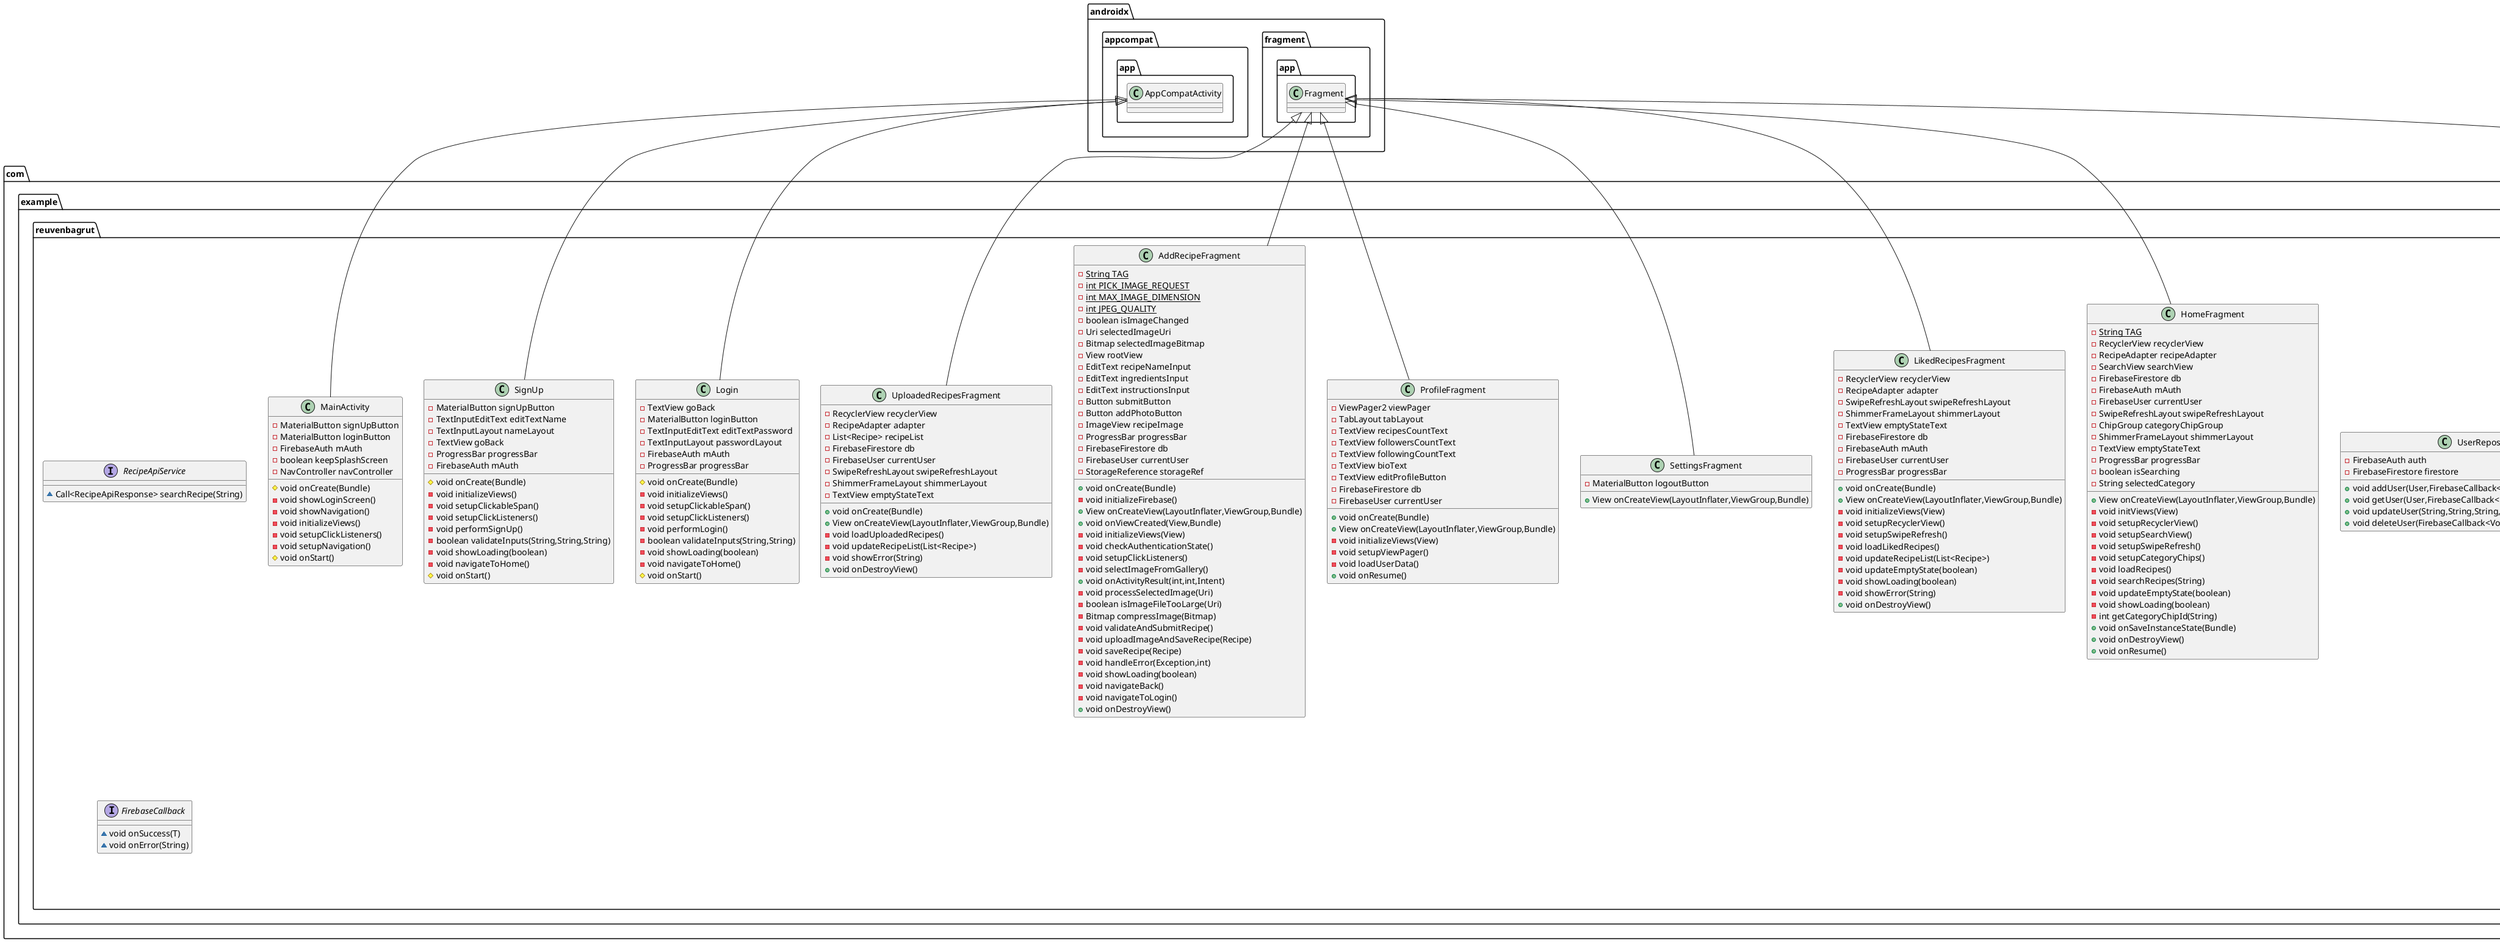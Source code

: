 @startuml
class com.example.reuvenbagrut.ProfileFragment {
- ViewPager2 viewPager
- TabLayout tabLayout
- TextView recipesCountText
- TextView followersCountText
- TextView followingCountText
- TextView bioText
- TextView editProfileButton
- FirebaseFirestore db
- FirebaseUser currentUser
+ void onCreate(Bundle)
+ View onCreateView(LayoutInflater,ViewGroup,Bundle)
- void initializeViews(View)
- void setupViewPager()
- void loadUserData()
+ void onResume()
}


class com.example.reuvenbagrut.AddRecipeFragment {
- {static} String TAG
- {static} int PICK_IMAGE_REQUEST
- {static} int MAX_IMAGE_DIMENSION
- {static} int JPEG_QUALITY
- boolean isImageChanged
- Uri selectedImageUri
- Bitmap selectedImageBitmap
- View rootView
- EditText recipeNameInput
- EditText ingredientsInput
- EditText instructionsInput
- Button submitButton
- Button addPhotoButton
- ImageView recipeImage
- ProgressBar progressBar
- FirebaseFirestore db
- FirebaseUser currentUser
- StorageReference storageRef
+ void onCreate(Bundle)
- void initializeFirebase()
+ View onCreateView(LayoutInflater,ViewGroup,Bundle)
+ void onViewCreated(View,Bundle)
- void initializeViews(View)
- void checkAuthenticationState()
- void setupClickListeners()
- void selectImageFromGallery()
+ void onActivityResult(int,int,Intent)
- void processSelectedImage(Uri)
- boolean isImageFileTooLarge(Uri)
- Bitmap compressImage(Bitmap)
- void validateAndSubmitRecipe()
- void uploadImageAndSaveRecipe(Recipe)
- void saveRecipe(Recipe)
- void handleError(Exception,int)
- void showLoading(boolean)
- void navigateBack()
- void navigateToLogin()
+ void onDestroyView()
}


interface com.example.reuvenbagrut.RecipeApiService {
~ Call<RecipeApiResponse> searchRecipe(String)
}

class com.example.reuvenbagrut.UploadedRecipesFragment {
- RecyclerView recyclerView
- RecipeAdapter adapter
- List<Recipe> recipeList
- FirebaseFirestore db
- FirebaseUser currentUser
- SwipeRefreshLayout swipeRefreshLayout
- ShimmerFrameLayout shimmerLayout
- TextView emptyStateText
+ void onCreate(Bundle)
+ View onCreateView(LayoutInflater,ViewGroup,Bundle)
- void loadUploadedRecipes()
- void updateRecipeList(List<Recipe>)
- void showError(String)
+ void onDestroyView()
}


class com.example.reuvenbagrut.Login {
- TextView goBack
- MaterialButton loginButton
- TextInputEditText editTextPassword
- TextInputLayout passwordLayout
- FirebaseAuth mAuth
- ProgressBar progressBar
# void onCreate(Bundle)
- void initializeViews()
- void setupClickableSpan()
- void setupClickListeners()
- void performLogin()
- boolean validateInputs(String,String)
- void showLoading(boolean)
- void navigateToHome()
# void onStart()
}


class com.example.reuvenbagrut.SignUp {
- MaterialButton signUpButton
- TextInputEditText editTextName
- TextInputLayout nameLayout
- TextView goBack
- ProgressBar progressBar
- FirebaseAuth mAuth
# void onCreate(Bundle)
- void initializeViews()
- void setupClickableSpan()
- void setupClickListeners()
- void performSignUp()
- boolean validateInputs(String,String,String)
- void showLoading(boolean)
- void navigateToHome()
# void onStart()
}


class com.example.reuvenbagrut.HomeFragment {
- {static} String TAG
- RecyclerView recyclerView
- RecipeAdapter recipeAdapter
- SearchView searchView
- FirebaseFirestore db
- FirebaseAuth mAuth
- FirebaseUser currentUser
- SwipeRefreshLayout swipeRefreshLayout
- ChipGroup categoryChipGroup
- ShimmerFrameLayout shimmerLayout
- TextView emptyStateText
- ProgressBar progressBar
- boolean isSearching
- String selectedCategory
+ View onCreateView(LayoutInflater,ViewGroup,Bundle)
- void initViews(View)
- void setupRecyclerView()
- void setupSearchView()
- void setupSwipeRefresh()
- void setupCategoryChips()
- void loadRecipes()
- void searchRecipes(String)
- void updateEmptyState(boolean)
- void showLoading(boolean)
- int getCategoryChipId(String)
+ void onSaveInstanceState(Bundle)
+ void onDestroyView()
+ void onResume()
}


class com.example.reuvenbagrut.LikedRecipesFragment {
- RecyclerView recyclerView
- RecipeAdapter adapter
- SwipeRefreshLayout swipeRefreshLayout
- ShimmerFrameLayout shimmerLayout
- TextView emptyStateText
- FirebaseFirestore db
- FirebaseAuth mAuth
- FirebaseUser currentUser
- ProgressBar progressBar
+ void onCreate(Bundle)
+ View onCreateView(LayoutInflater,ViewGroup,Bundle)
- void initializeViews(View)
- void setupRecyclerView()
- void setupSwipeRefresh()
- void loadLikedRecipes()
- void updateRecipeList(List<Recipe>)
- void updateEmptyState(boolean)
- void showLoading(boolean)
- void showError(String)
+ void onDestroyView()
}


class com.example.reuvenbagrut.UserRepository {
- FirebaseAuth auth
- FirebaseFirestore firestore
+ void addUser(User,FirebaseCallback<User>)
+ void getUser(User,FirebaseCallback<User>)
+ void updateUser(String,String,String,Uri,FirebaseCallback<Void>)
+ void deleteUser(FirebaseCallback<Void>)
}


class com.example.reuvenbagrut.MainActivity {
- MaterialButton signUpButton
- MaterialButton loginButton
- FirebaseAuth mAuth
- boolean keepSplashScreen
- NavController navController
# void onCreate(Bundle)
- void showLoginScreen()
- void showNavigation()
- void initializeViews()
- void setupClickListeners()
- void setupNavigation()
# void onStart()
}


class com.example.reuvenbagrut.SettingsFragment {
- MaterialButton logoutButton
+ View onCreateView(LayoutInflater,ViewGroup,Bundle)
}


class com.example.reuvenbagrut.ChatFragment {
- {static} String TAG
- RecyclerView recyclerView
- ChatListAdapter adapter
- List<ChatMessage> messages
- String currentUserId
- FirebaseFirestore db
- FirebaseUser currentUser
+ View onCreateView(LayoutInflater,ViewGroup,Bundle)
- void loadChats()
+ void onChatClick(ChatMessage)
}


interface com.example.reuvenbagrut.FirebaseCallback {
~ void onSuccess(T)
~ void onError(String)
}



androidx.fragment.app.Fragment <|-- com.example.reuvenbagrut.ProfileFragment
androidx.fragment.app.Fragment <|-- com.example.reuvenbagrut.AddRecipeFragment
androidx.fragment.app.Fragment <|-- com.example.reuvenbagrut.UploadedRecipesFragment
androidx.appcompat.app.AppCompatActivity <|-- com.example.reuvenbagrut.Login
androidx.appcompat.app.AppCompatActivity <|-- com.example.reuvenbagrut.SignUp
androidx.fragment.app.Fragment <|-- com.example.reuvenbagrut.HomeFragment
androidx.fragment.app.Fragment <|-- com.example.reuvenbagrut.LikedRecipesFragment
androidx.appcompat.app.AppCompatActivity <|-- com.example.reuvenbagrut.MainActivity
androidx.fragment.app.Fragment <|-- com.example.reuvenbagrut.SettingsFragment
com.example.reuvenbagrut.OnChatClickListener <|.. com.example.reuvenbagrut.ChatFragment
androidx.fragment.app.Fragment <|-- com.example.reuvenbagrut.ChatFragment
@enduml